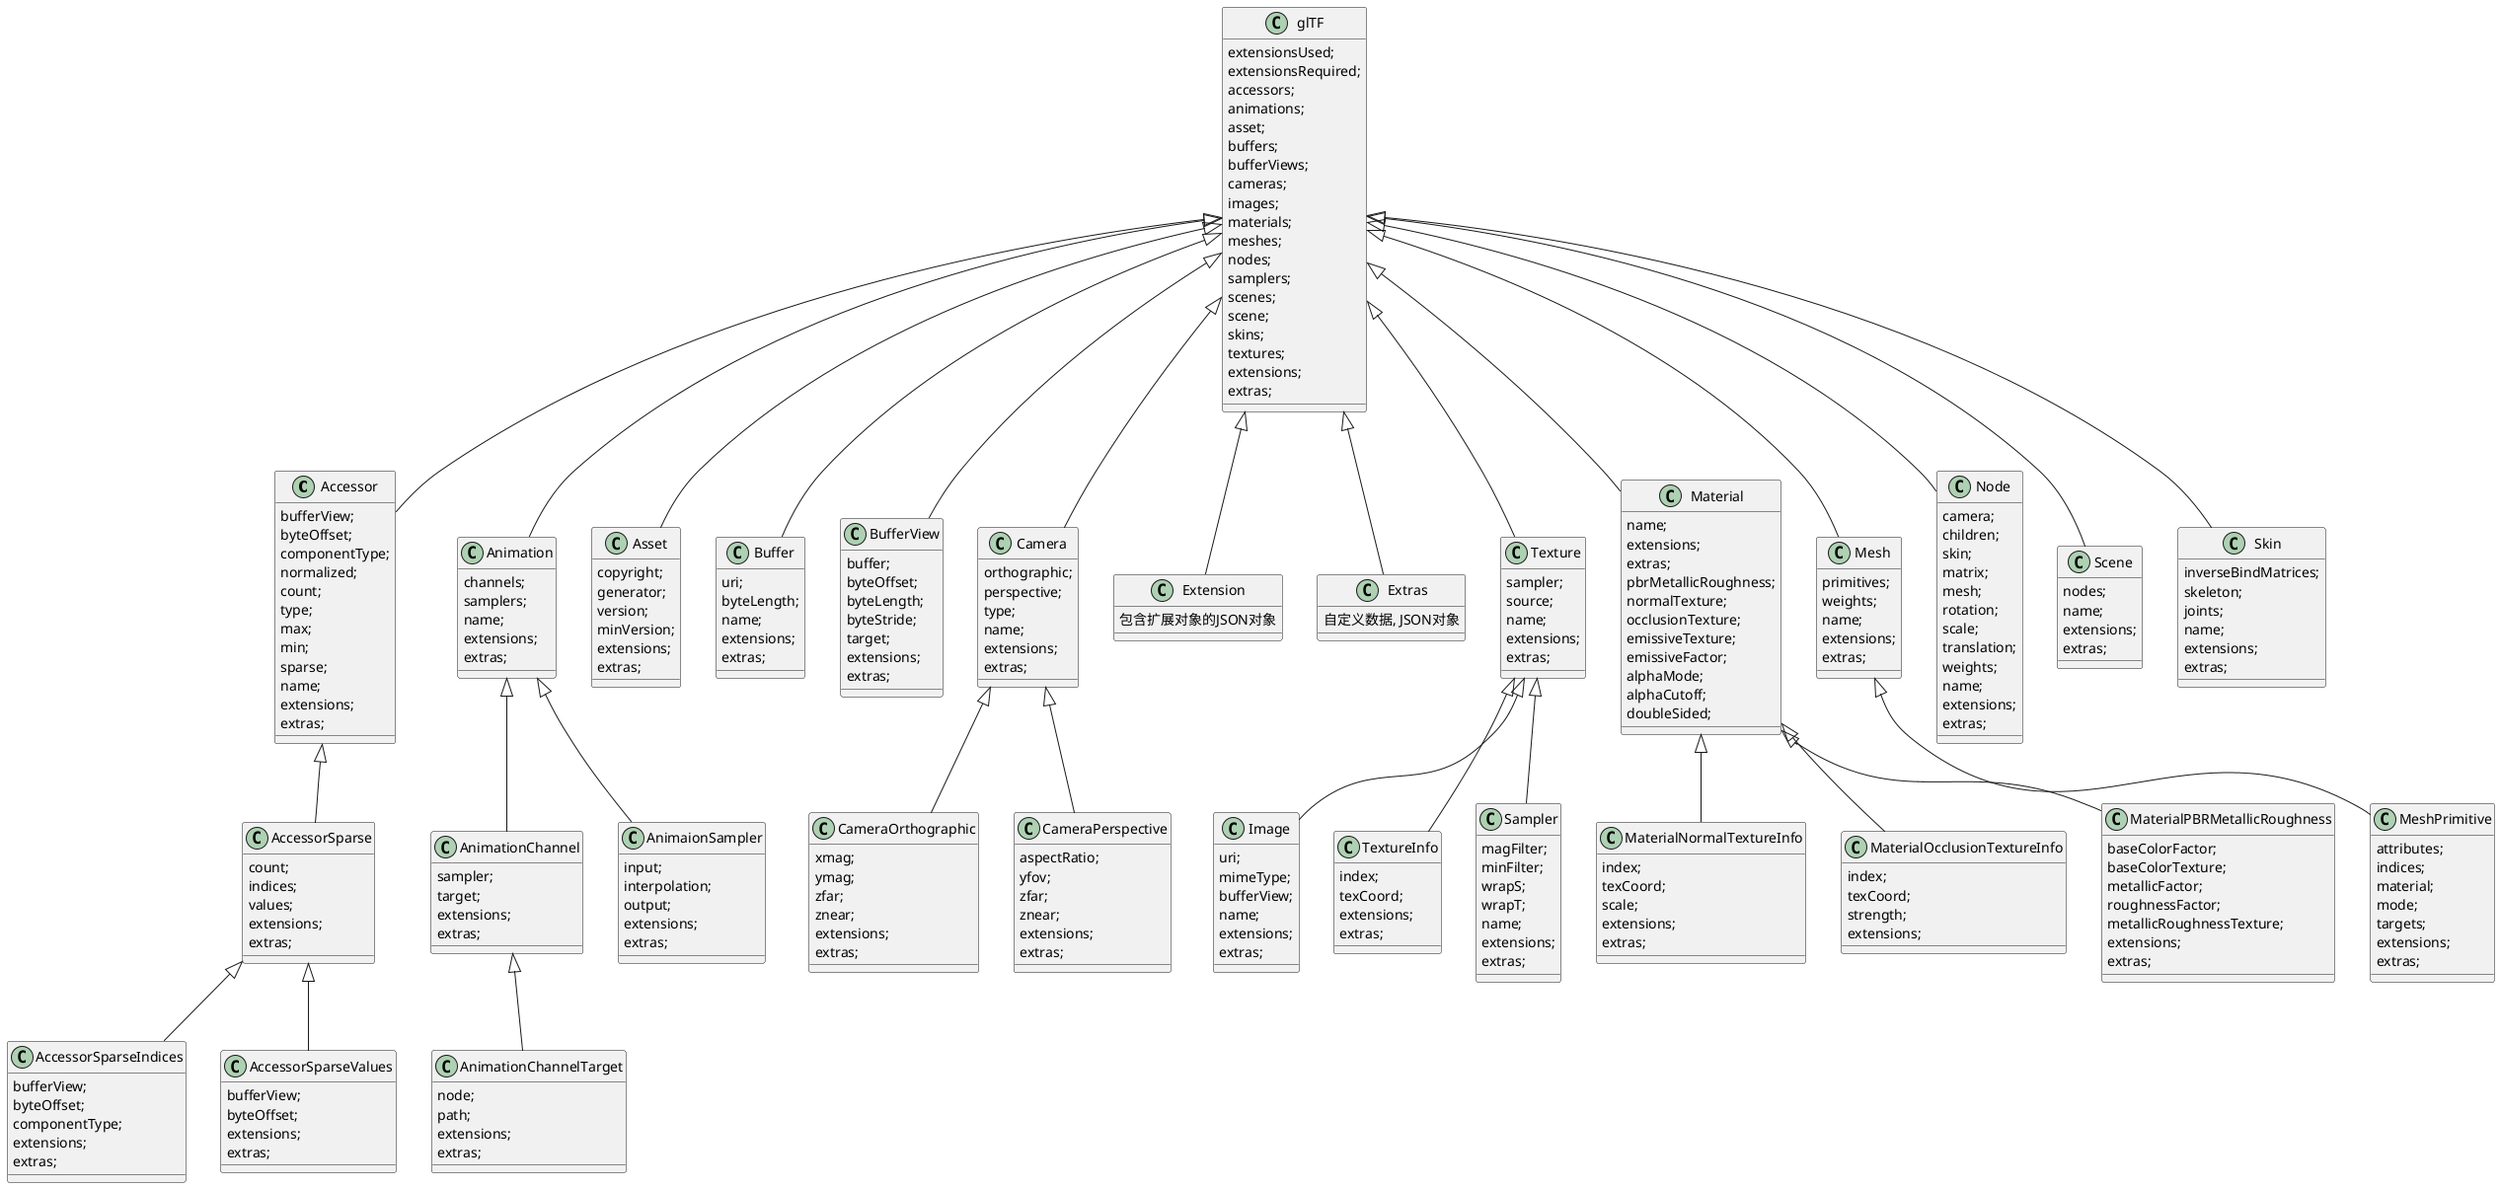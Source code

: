@startuml SequenceParticipantBorderThickness
class Accessor extends glTF{
  bufferView;
  byteOffset;
  componentType;
  normalized;
  count;
  type;
  max;
  min;
  sparse;
  name;
  extensions;
  extras;
}
class AccessorSparse extends Accessor{
  count;
  indices;
  values;
  extensions;
  extras;
}
class AccessorSparseIndices extends AccessorSparse{
  bufferView;
  byteOffset;
  componentType;
  extensions;
  extras;
}
class AccessorSparseValues extends AccessorSparse{
  bufferView;
  byteOffset;
  extensions;
  extras;
}
class Animation extends glTF{
  channels;
  samplers;
  name;
  extensions;
  extras;
}
class AnimationChannel extends Animation{
  sampler;
  target;
  extensions;
  extras;
}
class AnimationChannelTarget extends AnimationChannel{
  node;
  path;
  extensions;
  extras;
}
class AnimaionSampler extends Animation{
  input;
  interpolation;
  output;
  extensions;
  extras;
}
class Asset extends glTF{
  copyright;
  generator;
  version;
  minVersion;
  extensions;
  extras;
}
class Buffer extends glTF{
  uri;
  byteLength;
  name;
  extensions;
  extras;
}
class BufferView extends glTF{
  buffer;
  byteOffset;
  byteLength;
  byteStride;
  target;
  extensions;
  extras;
}
class Camera extends glTF{
  orthographic;
  perspective;
  type;
  name;
  extensions;
  extras;
}
class CameraOrthographic extends Camera{
  xmag;
  ymag;
  zfar;
  znear;
  extensions;
  extras;
}
class CameraPerspective extends Camera{
  aspectRatio;
  yfov;
  zfar;
  znear;
  extensions;
  extras;
}
class Extension extends glTF{
  包含扩展对象的JSON对象
}
class Extras extends glTF{
  自定义数据, JSON对象
}
class glTF{
  extensionsUsed;
  extensionsRequired;
  accessors;
  animations;
  asset;
  buffers;
  bufferViews;
  cameras;
  images;
  materials;
  meshes;
  nodes;
  samplers;
  scenes;
  scene;
  skins;
  textures;
  extensions;
  extras;
}
class Image extends Texture{
  uri;
  mimeType;
  bufferView;
  name;
  extensions;
  extras;
}
class Material extends glTF{
  name;
  extensions;
  extras;
  pbrMetallicRoughness;
  normalTexture;
  occlusionTexture;
  emissiveTexture;
  emissiveFactor;
  alphaMode;
  alphaCutoff;
  doubleSided;
}
class MaterialNormalTextureInfo extends Material{
  index;
  texCoord;
  scale;
  extensions;
  extras;
}
class MaterialOcclusionTextureInfo extends Material{
  index;
  texCoord;
  strength;
  extensions;
}
class MaterialPBRMetallicRoughness extends Material{
  baseColorFactor;
  baseColorTexture;
  metallicFactor;
  roughnessFactor;
  metallicRoughnessTexture;
  extensions;
  extras;
}
class Mesh extends glTF{
  primitives;
  weights;
  name;
  extensions;
  extras;
}
class MeshPrimitive extends Mesh{
  attributes;
  indices;
  material;
  mode;
  targets;
  extensions;
  extras;
}
class Node extends glTF{
  camera;
  children;
  skin;
  matrix;
  mesh;
  rotation;
  scale;
  translation;
  weights;
  name;
  extensions;
  extras;
}
class Scene extends glTF{
  nodes;
  name;
  extensions;
  extras;
}
class Skin extends glTF{
  inverseBindMatrices;
  skeleton;
  joints;
  name;
  extensions;
  extras;
}
class Texture extends glTF{
  sampler;
  source;
  name;
  extensions;
  extras;
}
class TextureInfo extends Texture{
  index;
  texCoord;
  extensions;
  extras;
}
class Sampler extends Texture{
  magFilter;
  minFilter;
  wrapS;
  wrapT;
  name;
  extensions;
  extras;
}

@enduml
